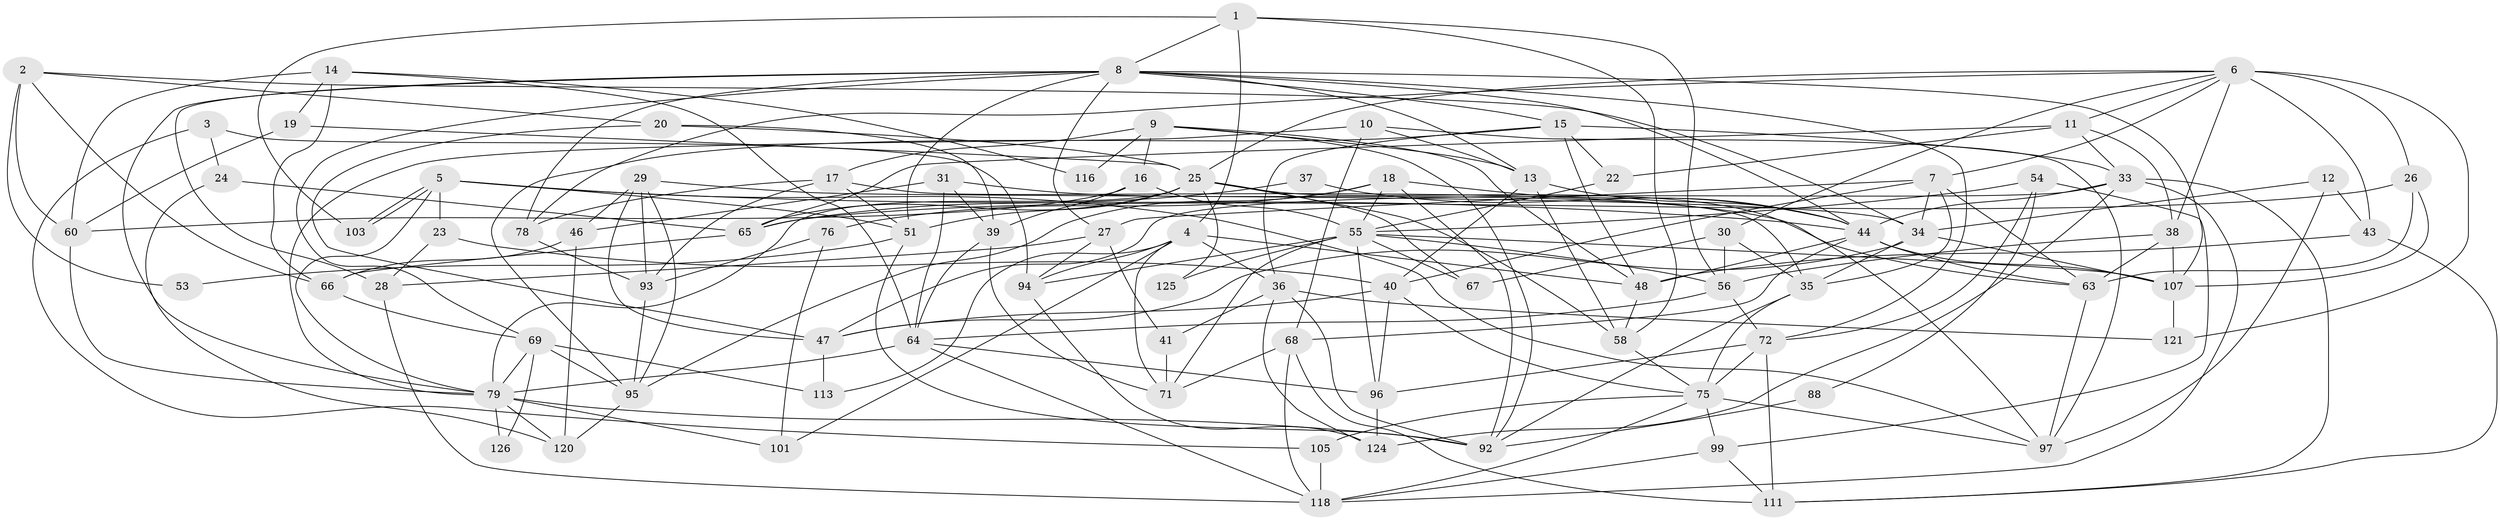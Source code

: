 // original degree distribution, {3: 0.2740740740740741, 6: 0.05925925925925926, 5: 0.1925925925925926, 4: 0.32592592592592595, 2: 0.1037037037037037, 7: 0.014814814814814815, 8: 0.022222222222222223, 9: 0.007407407407407408}
// Generated by graph-tools (version 1.1) at 2025/42/03/06/25 10:42:01]
// undirected, 85 vertices, 217 edges
graph export_dot {
graph [start="1"]
  node [color=gray90,style=filled];
  1 [super="+52"];
  2;
  3;
  4 [super="+110"];
  5 [super="+127"];
  6 [super="+42"];
  7 [super="+83"];
  8 [super="+128"];
  9 [super="+61"];
  10 [super="+77"];
  11 [super="+84"];
  12 [super="+91"];
  13 [super="+130"];
  14 [super="+21"];
  15 [super="+49"];
  16;
  17 [super="+45"];
  18 [super="+102"];
  19;
  20 [super="+62"];
  22 [super="+89"];
  23;
  24;
  25 [super="+57"];
  26;
  27 [super="+50"];
  28 [super="+82"];
  29 [super="+32"];
  30;
  31;
  33 [super="+90"];
  34 [super="+86"];
  35 [super="+119"];
  36 [super="+87"];
  37;
  38 [super="+133"];
  39;
  40 [super="+122"];
  41;
  43;
  44 [super="+104"];
  46 [super="+131"];
  47 [super="+85"];
  48;
  51 [super="+129"];
  53;
  54;
  55 [super="+117"];
  56 [super="+80"];
  58 [super="+59"];
  60 [super="+81"];
  63 [super="+70"];
  64 [super="+134"];
  65 [super="+74"];
  66 [super="+73"];
  67;
  68;
  69 [super="+106"];
  71 [super="+98"];
  72 [super="+100"];
  75;
  76;
  78;
  79 [super="+108"];
  88;
  92 [super="+123"];
  93;
  94;
  95 [super="+135"];
  96 [super="+112"];
  97 [super="+109"];
  99;
  101;
  103;
  105;
  107 [super="+114"];
  111 [super="+115"];
  113;
  116;
  118 [super="+132"];
  120;
  121;
  124;
  125;
  126;
  1 -- 8;
  1 -- 103;
  1 -- 58;
  1 -- 56;
  1 -- 4;
  2 -- 20;
  2 -- 53;
  2 -- 60 [weight=2];
  2 -- 66;
  2 -- 34;
  3 -- 24;
  3 -- 94;
  3 -- 105;
  4 -- 94;
  4 -- 48;
  4 -- 101;
  4 -- 113;
  4 -- 71;
  4 -- 36;
  5 -- 23;
  5 -- 103;
  5 -- 103;
  5 -- 97;
  5 -- 79;
  5 -- 44;
  5 -- 51;
  6 -- 30;
  6 -- 26;
  6 -- 38;
  6 -- 43;
  6 -- 121;
  6 -- 7;
  6 -- 25;
  6 -- 11;
  6 -- 78;
  7 -- 35;
  7 -- 27;
  7 -- 63;
  7 -- 40;
  7 -- 34;
  8 -- 13;
  8 -- 15;
  8 -- 27;
  8 -- 69;
  8 -- 72;
  8 -- 44;
  8 -- 28;
  8 -- 78;
  8 -- 79;
  8 -- 51;
  8 -- 107;
  9 -- 48;
  9 -- 17;
  9 -- 16;
  9 -- 116;
  9 -- 92;
  9 -- 13;
  10 -- 68;
  10 -- 79;
  10 -- 97;
  10 -- 13;
  11 -- 65 [weight=2];
  11 -- 22;
  11 -- 33;
  11 -- 38;
  12 -- 97;
  12 -- 34;
  12 -- 43;
  13 -- 40;
  13 -- 58;
  13 -- 44;
  14 -- 66;
  14 -- 64;
  14 -- 116;
  14 -- 19;
  14 -- 60;
  15 -- 48;
  15 -- 95;
  15 -- 36;
  15 -- 33;
  15 -- 22;
  16 -- 60;
  16 -- 39;
  16 -- 55;
  17 -- 78;
  17 -- 35;
  17 -- 93;
  17 -- 51;
  18 -- 44;
  18 -- 76;
  18 -- 92;
  18 -- 55;
  18 -- 95;
  19 -- 25;
  19 -- 60;
  20 -- 39;
  20 -- 25;
  20 -- 47;
  22 -- 55;
  23 -- 28;
  23 -- 40;
  24 -- 120;
  24 -- 65;
  25 -- 79;
  25 -- 51;
  25 -- 67;
  25 -- 58;
  25 -- 125;
  25 -- 97;
  25 -- 65;
  26 -- 65;
  26 -- 63;
  26 -- 107;
  27 -- 41;
  27 -- 28;
  27 -- 94;
  28 -- 118;
  29 -- 46 [weight=2];
  29 -- 47;
  29 -- 93;
  29 -- 95;
  29 -- 34;
  30 -- 67;
  30 -- 56;
  30 -- 35;
  31 -- 39;
  31 -- 63;
  31 -- 46;
  31 -- 64;
  33 -- 111;
  33 -- 44;
  33 -- 124;
  33 -- 118;
  33 -- 47;
  34 -- 107;
  34 -- 35;
  34 -- 47;
  35 -- 75;
  35 -- 92;
  36 -- 124;
  36 -- 121;
  36 -- 41;
  36 -- 92;
  37 -- 65;
  37 -- 44;
  38 -- 56;
  38 -- 63;
  38 -- 107;
  39 -- 71;
  39 -- 64;
  40 -- 75;
  40 -- 47;
  40 -- 96;
  41 -- 71;
  43 -- 48;
  43 -- 111;
  44 -- 68;
  44 -- 63;
  44 -- 48;
  44 -- 107;
  46 -- 120;
  46 -- 66;
  47 -- 113;
  48 -- 58;
  51 -- 53;
  51 -- 92;
  54 -- 99;
  54 -- 72;
  54 -- 55;
  54 -- 88;
  55 -- 96;
  55 -- 107;
  55 -- 67;
  55 -- 56;
  55 -- 125;
  55 -- 94;
  55 -- 71;
  56 -- 72;
  56 -- 64;
  58 -- 75;
  60 -- 79;
  63 -- 97;
  64 -- 118;
  64 -- 96;
  64 -- 79;
  65 -- 66;
  66 -- 69;
  68 -- 71;
  68 -- 111;
  68 -- 118;
  69 -- 113;
  69 -- 126;
  69 -- 95;
  69 -- 79;
  72 -- 111;
  72 -- 75;
  72 -- 96;
  75 -- 97;
  75 -- 99;
  75 -- 105;
  75 -- 118;
  76 -- 101;
  76 -- 93;
  78 -- 93;
  79 -- 101;
  79 -- 120;
  79 -- 126;
  79 -- 92;
  88 -- 92;
  93 -- 95;
  94 -- 124;
  95 -- 120;
  96 -- 124;
  99 -- 111;
  99 -- 118;
  105 -- 118;
  107 -- 121;
}
